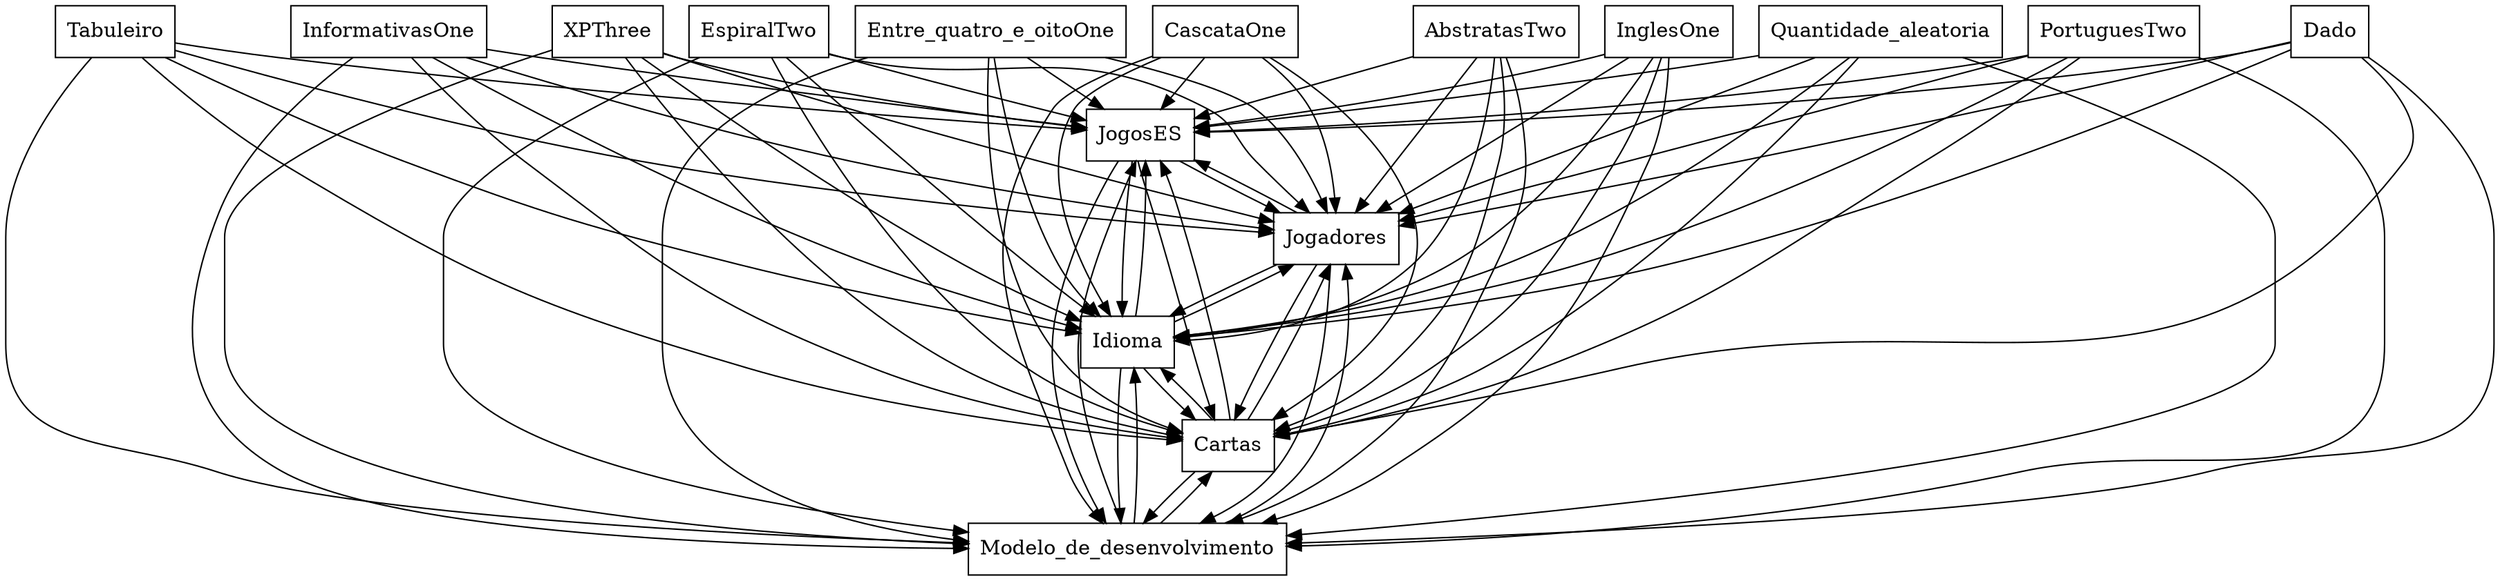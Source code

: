 digraph{
graph [rankdir=TB];
node [shape=box];
edge [arrowhead=normal];
0[label="InformativasOne",]
1[label="JogosES",]
2[label="XPThree",]
3[label="Entre_quatro_e_oitoOne",]
4[label="EspiralTwo",]
5[label="Jogadores",]
6[label="CascataOne",]
7[label="Tabuleiro",]
8[label="PortuguesTwo",]
9[label="InglesOne",]
10[label="Dado",]
11[label="Quantidade_aleatoria",]
12[label="Modelo_de_desenvolvimento",]
13[label="Cartas",]
14[label="Idioma",]
15[label="AbstratasTwo",]
0->1[label="",]
0->5[label="",]
0->12[label="",]
0->13[label="",]
0->14[label="",]
1->5[label="",]
1->12[label="",]
1->13[label="",]
1->14[label="",]
2->1[label="",]
2->5[label="",]
2->12[label="",]
2->13[label="",]
2->14[label="",]
3->1[label="",]
3->5[label="",]
3->12[label="",]
3->13[label="",]
3->14[label="",]
4->1[label="",]
4->5[label="",]
4->12[label="",]
4->13[label="",]
4->14[label="",]
5->1[label="",]
5->12[label="",]
5->13[label="",]
5->14[label="",]
6->1[label="",]
6->5[label="",]
6->12[label="",]
6->13[label="",]
6->14[label="",]
7->1[label="",]
7->5[label="",]
7->12[label="",]
7->13[label="",]
7->14[label="",]
8->1[label="",]
8->5[label="",]
8->12[label="",]
8->13[label="",]
8->14[label="",]
9->1[label="",]
9->5[label="",]
9->12[label="",]
9->13[label="",]
9->14[label="",]
10->1[label="",]
10->5[label="",]
10->12[label="",]
10->13[label="",]
10->14[label="",]
11->1[label="",]
11->5[label="",]
11->12[label="",]
11->13[label="",]
11->14[label="",]
12->1[label="",]
12->5[label="",]
12->13[label="",]
12->14[label="",]
13->1[label="",]
13->5[label="",]
13->12[label="",]
13->14[label="",]
14->1[label="",]
14->5[label="",]
14->12[label="",]
14->13[label="",]
15->1[label="",]
15->5[label="",]
15->12[label="",]
15->13[label="",]
15->14[label="",]
}
